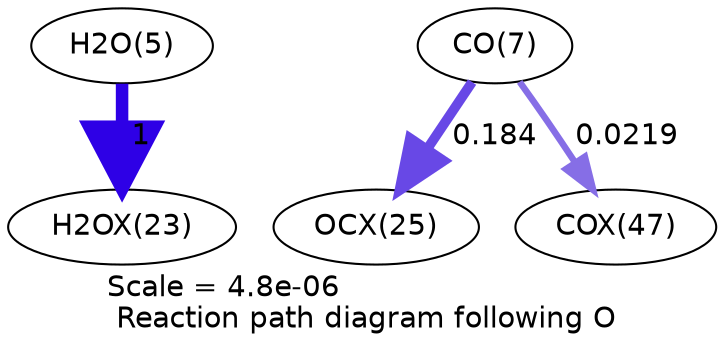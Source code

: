 digraph reaction_paths {
center=1;
s7 -> s90[fontname="Helvetica", penwidth=6, arrowsize=3, color="0.7, 1.5, 0.9"
, label=" 1"];
s9 -> s92[fontname="Helvetica", penwidth=4.72, arrowsize=2.36, color="0.7, 0.684, 0.9"
, label=" 0.184"];
s9 -> s98[fontname="Helvetica", penwidth=3.12, arrowsize=1.56, color="0.7, 0.522, 0.9"
, label=" 0.0219"];
s7 [ fontname="Helvetica", label="H2O(5)"];
s9 [ fontname="Helvetica", label="CO(7)"];
s90 [ fontname="Helvetica", label="H2OX(23)"];
s92 [ fontname="Helvetica", label="OCX(25)"];
s98 [ fontname="Helvetica", label="COX(47)"];
 label = "Scale = 4.8e-06\l Reaction path diagram following O";
 fontname = "Helvetica";
}

